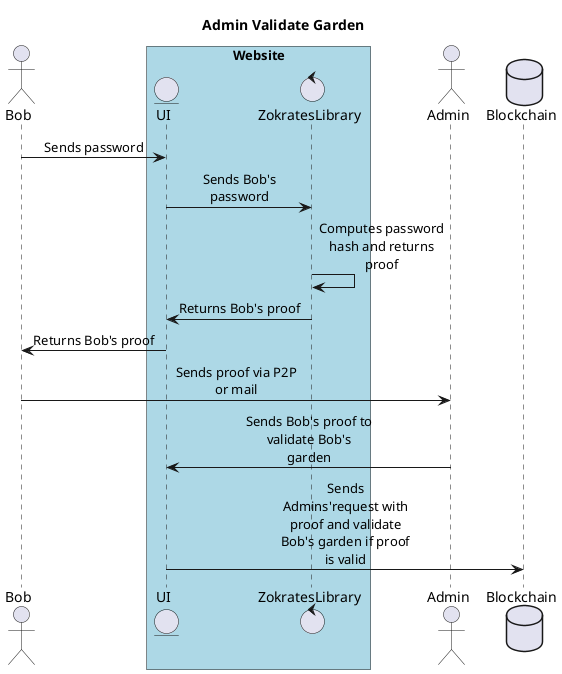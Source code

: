@startuml adminValidateGarden
title **Admin Validate Garden**
skinparam sequenceMessageAlign center
skinparam maxMessageSize 130
actor Bob
box "Website" #LightBlue
entity UI
control ZokratesLibrary
end box
actor Admin
database Blockchain

Bob ->UI: Sends password
UI -> ZokratesLibrary: Sends Bob's password
ZokratesLibrary-> ZokratesLibrary:Computes password hash and returns proof
ZokratesLibrary-> UI: Returns Bob's proof

UI-> Bob: Returns Bob's proof
Bob-> Admin: Sends proof via P2P or mail

Admin->UI: Sends Bob's proof to validate Bob's garden

UI-> Blockchain: Sends Admins'request with proof and validate Bob's garden if proof is valid

@enduml